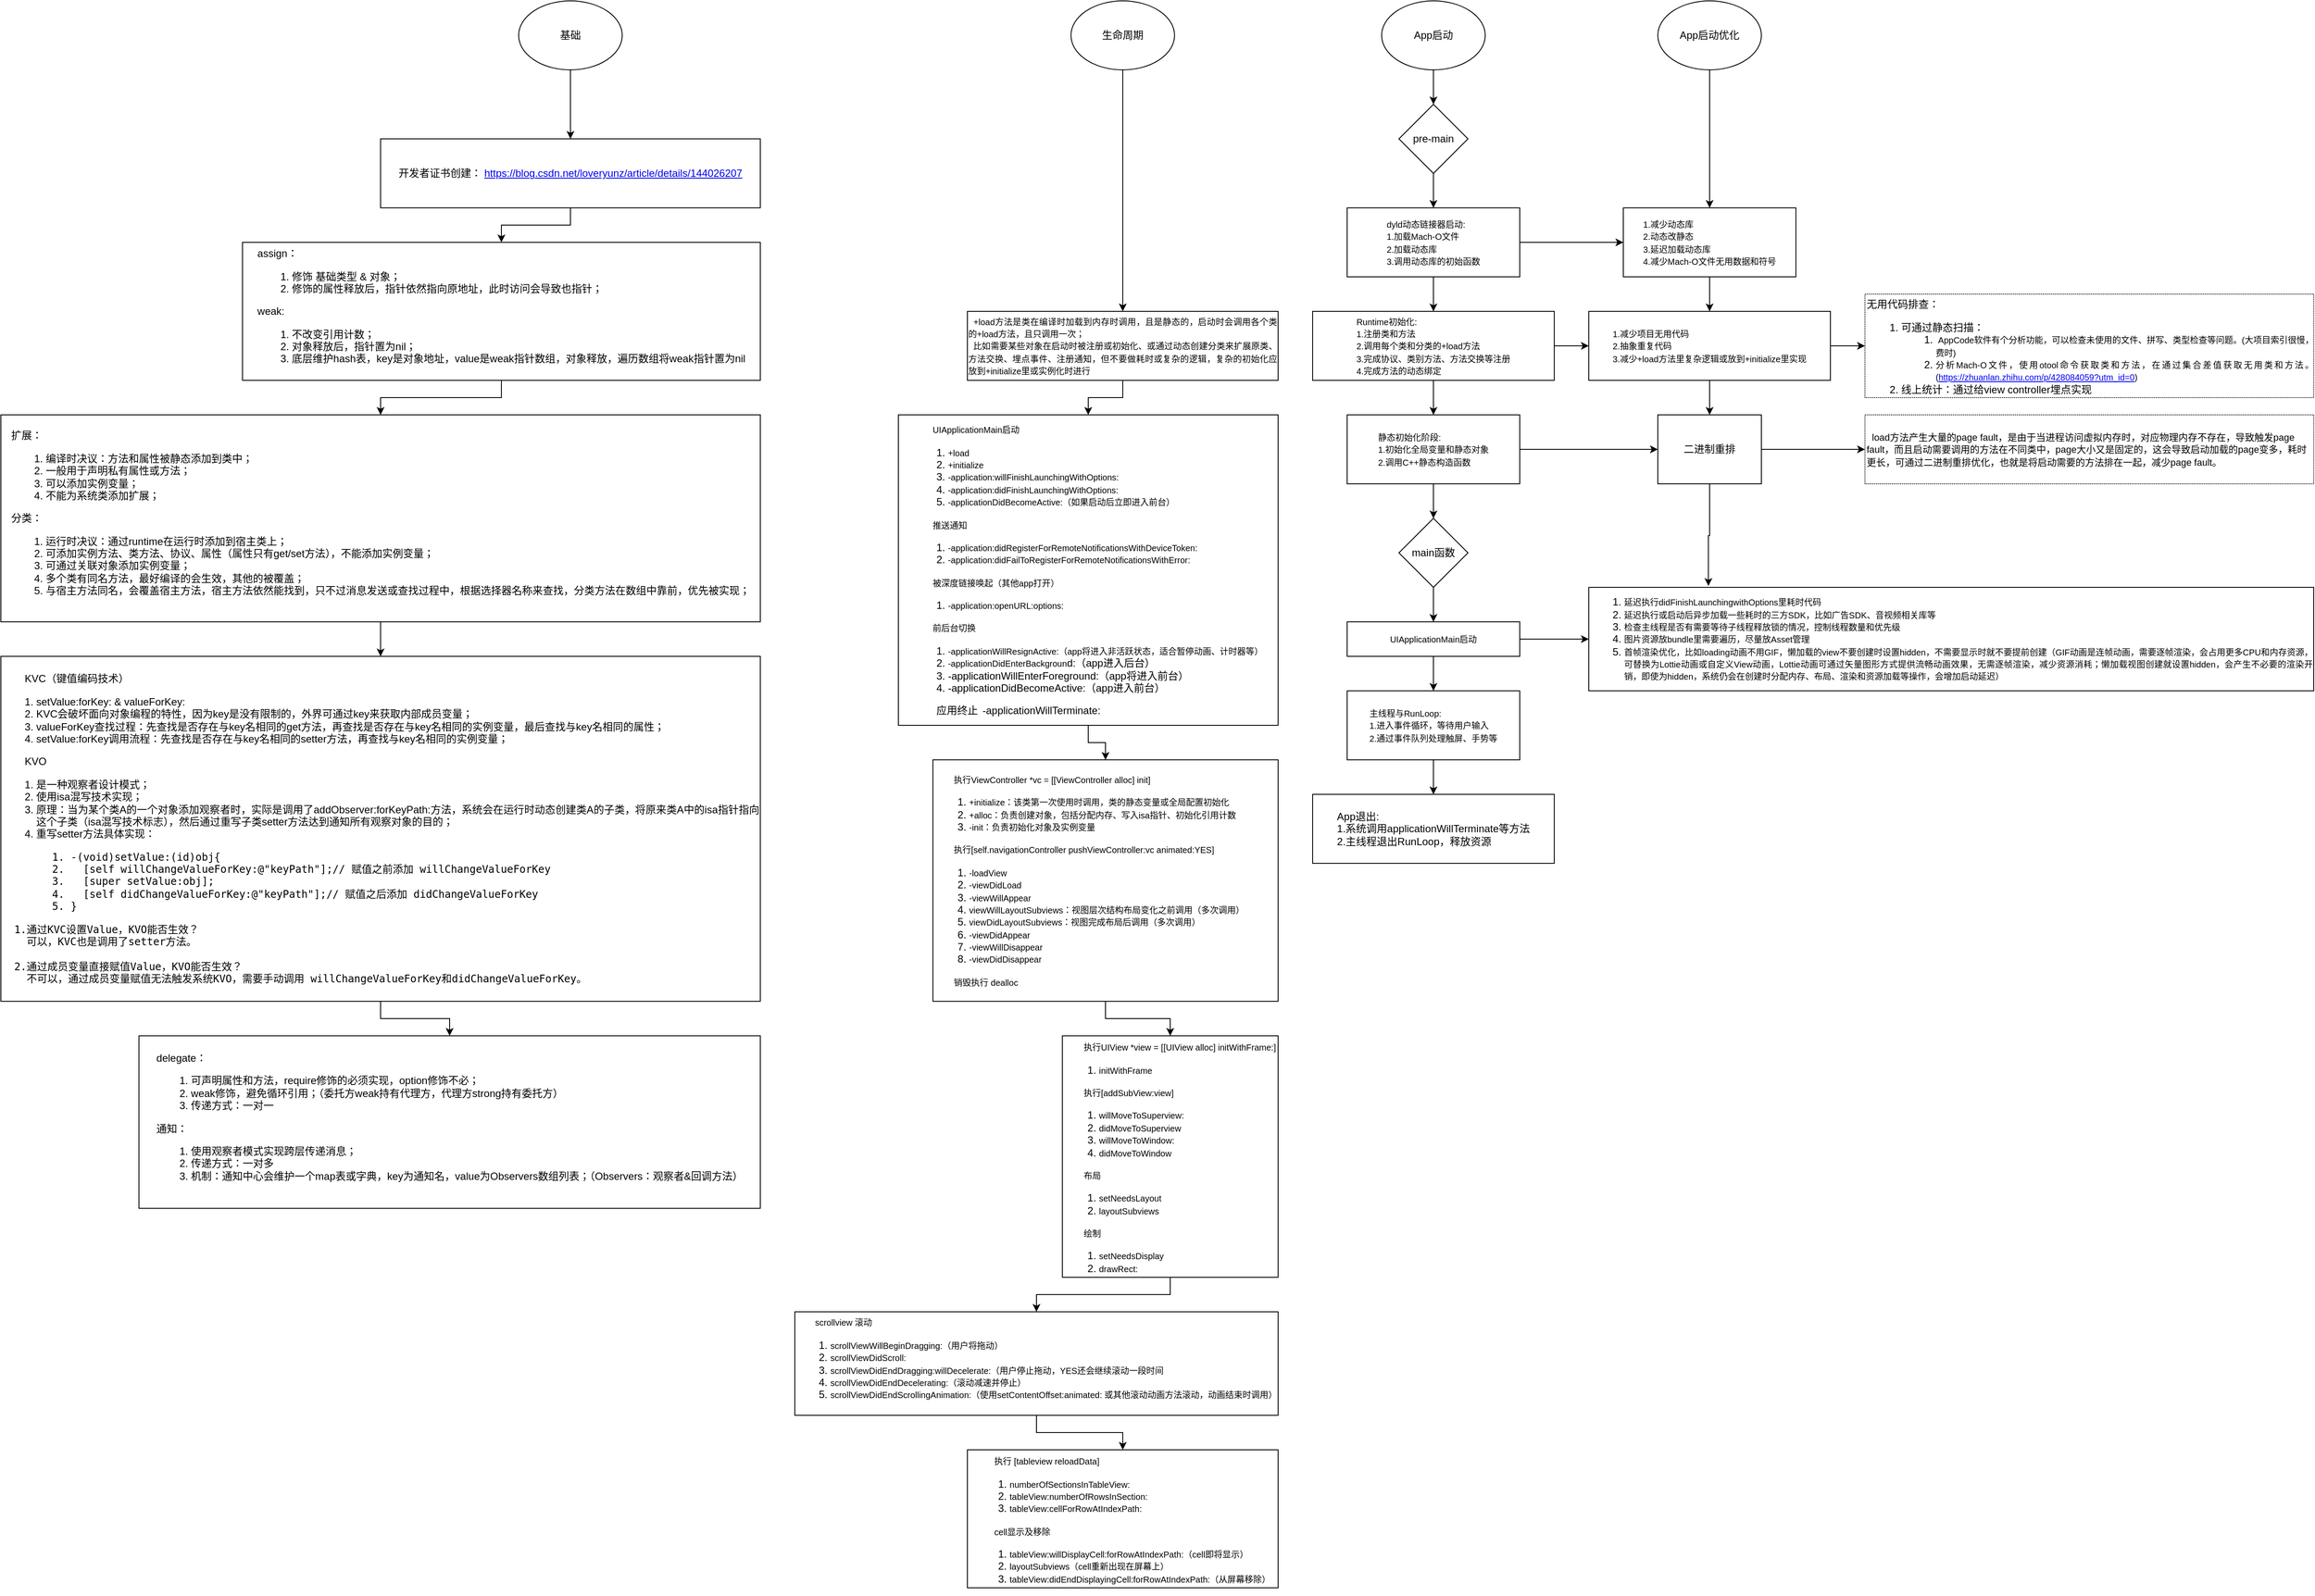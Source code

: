 <mxfile version="25.0.3">
  <diagram name="第 1 页" id="weAJyAuKUi2FDlKsi1JT">
    <mxGraphModel dx="2514" dy="585" grid="1" gridSize="10" guides="1" tooltips="1" connect="1" arrows="1" fold="1" page="1" pageScale="1" pageWidth="827" pageHeight="1169" math="0" shadow="0">
      <root>
        <mxCell id="0" />
        <mxCell id="1" parent="0" />
        <mxCell id="4DrlTJSZ5cez98okmt2o-3" value="" style="edgeStyle=orthogonalEdgeStyle;rounded=0;orthogonalLoop=1;jettySize=auto;html=1;" parent="1" source="4DrlTJSZ5cez98okmt2o-1" target="4DrlTJSZ5cez98okmt2o-2" edge="1">
          <mxGeometry relative="1" as="geometry" />
        </mxCell>
        <mxCell id="4DrlTJSZ5cez98okmt2o-1" value="App启动" style="ellipse;whiteSpace=wrap;html=1;" parent="1" vertex="1">
          <mxGeometry x="240" y="40" width="120" height="80" as="geometry" />
        </mxCell>
        <mxCell id="4DrlTJSZ5cez98okmt2o-5" value="" style="edgeStyle=orthogonalEdgeStyle;rounded=0;orthogonalLoop=1;jettySize=auto;html=1;" parent="1" source="4DrlTJSZ5cez98okmt2o-2" target="4DrlTJSZ5cez98okmt2o-4" edge="1">
          <mxGeometry relative="1" as="geometry" />
        </mxCell>
        <mxCell id="4DrlTJSZ5cez98okmt2o-2" value="pre-main" style="rhombus;whiteSpace=wrap;html=1;" parent="1" vertex="1">
          <mxGeometry x="260" y="160" width="80" height="80" as="geometry" />
        </mxCell>
        <mxCell id="4DrlTJSZ5cez98okmt2o-7" value="" style="edgeStyle=orthogonalEdgeStyle;rounded=0;orthogonalLoop=1;jettySize=auto;html=1;" parent="1" source="4DrlTJSZ5cez98okmt2o-4" target="4DrlTJSZ5cez98okmt2o-6" edge="1">
          <mxGeometry relative="1" as="geometry" />
        </mxCell>
        <mxCell id="4DrlTJSZ5cez98okmt2o-34" value="" style="edgeStyle=orthogonalEdgeStyle;rounded=0;orthogonalLoop=1;jettySize=auto;html=1;" parent="1" source="4DrlTJSZ5cez98okmt2o-4" target="4DrlTJSZ5cez98okmt2o-32" edge="1">
          <mxGeometry relative="1" as="geometry" />
        </mxCell>
        <mxCell id="4DrlTJSZ5cez98okmt2o-4" value="&lt;div style=&quot;text-align: justify;&quot;&gt;&lt;span style=&quot;background-color: initial; font-size: 10px;&quot;&gt;dyld动态链接器启动:&lt;/span&gt;&lt;/div&gt;&lt;div style=&quot;text-align: justify;&quot;&gt;&lt;span style=&quot;background-color: initial; font-size: 10px;&quot;&gt;1.加载Mach-O文件&lt;/span&gt;&lt;/div&gt;&lt;div&gt;&lt;div style=&quot;text-align: justify;&quot;&gt;&lt;span style=&quot;background-color: initial; font-size: 10px;&quot;&gt;2.加载动态库&lt;/span&gt;&lt;/div&gt;&lt;span style=&quot;font-size: 10px; background-color: initial;&quot;&gt;3.调用动态库的初始函数&lt;/span&gt;&lt;/div&gt;" style="whiteSpace=wrap;html=1;align=center;" parent="1" vertex="1">
          <mxGeometry x="200" y="280" width="200" height="80" as="geometry" />
        </mxCell>
        <mxCell id="4DrlTJSZ5cez98okmt2o-9" value="" style="edgeStyle=orthogonalEdgeStyle;rounded=0;orthogonalLoop=1;jettySize=auto;html=1;" parent="1" source="4DrlTJSZ5cez98okmt2o-6" target="4DrlTJSZ5cez98okmt2o-8" edge="1">
          <mxGeometry relative="1" as="geometry" />
        </mxCell>
        <mxCell id="4DrlTJSZ5cez98okmt2o-35" value="" style="edgeStyle=orthogonalEdgeStyle;rounded=0;orthogonalLoop=1;jettySize=auto;html=1;" parent="1" source="4DrlTJSZ5cez98okmt2o-6" target="4DrlTJSZ5cez98okmt2o-33" edge="1">
          <mxGeometry relative="1" as="geometry" />
        </mxCell>
        <mxCell id="4DrlTJSZ5cez98okmt2o-6" value="&lt;div style=&quot;text-align: justify;&quot;&gt;&lt;span style=&quot;font-size: 10px; background-color: initial;&quot;&gt;Runtime初始化:&lt;/span&gt;&lt;/div&gt;&lt;div style=&quot;text-align: justify;&quot;&gt;&lt;span style=&quot;font-size: 10px;&quot;&gt;1.注册类和方法&lt;/span&gt;&lt;/div&gt;&lt;div style=&quot;text-align: justify;&quot;&gt;&lt;span style=&quot;font-size: 10px;&quot;&gt;2.调用每个类和分类的+load方法&lt;/span&gt;&lt;/div&gt;&lt;div style=&quot;text-align: justify;&quot;&gt;&lt;span style=&quot;font-size: 10px;&quot;&gt;3.完成协议、类别方法、方法交换等注册&lt;/span&gt;&lt;/div&gt;&lt;div style=&quot;text-align: justify;&quot;&gt;&lt;span style=&quot;font-size: 10px;&quot;&gt;4.完成方法的动态绑定&lt;/span&gt;&lt;/div&gt;" style="whiteSpace=wrap;html=1;" parent="1" vertex="1">
          <mxGeometry x="160" y="400" width="280" height="80" as="geometry" />
        </mxCell>
        <mxCell id="4DrlTJSZ5cez98okmt2o-43" value="" style="edgeStyle=orthogonalEdgeStyle;rounded=0;orthogonalLoop=1;jettySize=auto;html=1;" parent="1" source="4DrlTJSZ5cez98okmt2o-8" target="4DrlTJSZ5cez98okmt2o-40" edge="1">
          <mxGeometry relative="1" as="geometry" />
        </mxCell>
        <mxCell id="4DrlTJSZ5cez98okmt2o-8" value="&lt;div style=&quot;text-align: justify;&quot;&gt;&lt;span style=&quot;font-size: 10px; background-color: initial;&quot;&gt;静态初始化阶段:&lt;/span&gt;&lt;/div&gt;&lt;div style=&quot;text-align: justify;&quot;&gt;&lt;font style=&quot;font-size: 10px;&quot;&gt;1.初始化全局变量和静态对象&lt;/font&gt;&lt;/div&gt;&lt;div style=&quot;text-align: justify;&quot;&gt;&lt;font style=&quot;font-size: 10px;&quot;&gt;2.调用C++静态构造函数&lt;/font&gt;&lt;/div&gt;" style="whiteSpace=wrap;html=1;" parent="1" vertex="1">
          <mxGeometry x="200" y="520" width="200" height="80" as="geometry" />
        </mxCell>
        <mxCell id="4DrlTJSZ5cez98okmt2o-13" value="" style="edgeStyle=orthogonalEdgeStyle;rounded=0;orthogonalLoop=1;jettySize=auto;html=1;exitX=0.5;exitY=1;exitDx=0;exitDy=0;" parent="1" source="4DrlTJSZ5cez98okmt2o-8" target="4DrlTJSZ5cez98okmt2o-12" edge="1">
          <mxGeometry relative="1" as="geometry">
            <mxPoint x="160" y="670" as="sourcePoint" />
          </mxGeometry>
        </mxCell>
        <mxCell id="4DrlTJSZ5cez98okmt2o-15" value="" style="edgeStyle=orthogonalEdgeStyle;rounded=0;orthogonalLoop=1;jettySize=auto;html=1;" parent="1" source="4DrlTJSZ5cez98okmt2o-12" target="4DrlTJSZ5cez98okmt2o-14" edge="1">
          <mxGeometry relative="1" as="geometry" />
        </mxCell>
        <mxCell id="4DrlTJSZ5cez98okmt2o-12" value="main函数" style="rhombus;whiteSpace=wrap;html=1;" parent="1" vertex="1">
          <mxGeometry x="260" y="640" width="80" height="80" as="geometry" />
        </mxCell>
        <mxCell id="4DrlTJSZ5cez98okmt2o-17" value="" style="edgeStyle=orthogonalEdgeStyle;rounded=0;orthogonalLoop=1;jettySize=auto;html=1;" parent="1" source="4DrlTJSZ5cez98okmt2o-14" target="4DrlTJSZ5cez98okmt2o-16" edge="1">
          <mxGeometry relative="1" as="geometry" />
        </mxCell>
        <mxCell id="4DrlTJSZ5cez98okmt2o-50" value="" style="edgeStyle=orthogonalEdgeStyle;rounded=0;orthogonalLoop=1;jettySize=auto;html=1;" parent="1" source="4DrlTJSZ5cez98okmt2o-14" target="4DrlTJSZ5cez98okmt2o-49" edge="1">
          <mxGeometry relative="1" as="geometry" />
        </mxCell>
        <mxCell id="4DrlTJSZ5cez98okmt2o-14" value="&lt;font style=&quot;font-size: 10px;&quot;&gt;UIApplicationMain启动&lt;/font&gt;" style="whiteSpace=wrap;html=1;" parent="1" vertex="1">
          <mxGeometry x="200" y="760" width="200" height="40" as="geometry" />
        </mxCell>
        <mxCell id="4DrlTJSZ5cez98okmt2o-30" value="" style="edgeStyle=orthogonalEdgeStyle;rounded=0;orthogonalLoop=1;jettySize=auto;html=1;" parent="1" source="4DrlTJSZ5cez98okmt2o-16" target="4DrlTJSZ5cez98okmt2o-29" edge="1">
          <mxGeometry relative="1" as="geometry" />
        </mxCell>
        <mxCell id="4DrlTJSZ5cez98okmt2o-16" value="&lt;div style=&quot;text-align: justify;&quot;&gt;&lt;span style=&quot;font-size: 10px; background-color: initial;&quot;&gt;主线程与RunLoop:&lt;/span&gt;&lt;/div&gt;&lt;div style=&quot;text-align: justify;&quot;&gt;&lt;font style=&quot;font-size: 10px;&quot;&gt;1.进入事件循环，等待用户输入&lt;/font&gt;&lt;/div&gt;&lt;div style=&quot;text-align: justify;&quot;&gt;&lt;font style=&quot;font-size: 10px;&quot;&gt;2.通过事件队列处理触屏、手势等&lt;/font&gt;&lt;/div&gt;" style="whiteSpace=wrap;html=1;" parent="1" vertex="1">
          <mxGeometry x="200" y="840" width="200" height="80" as="geometry" />
        </mxCell>
        <mxCell id="4DrlTJSZ5cez98okmt2o-37" style="edgeStyle=orthogonalEdgeStyle;rounded=0;orthogonalLoop=1;jettySize=auto;html=1;exitX=0.5;exitY=1;exitDx=0;exitDy=0;entryX=0.5;entryY=0;entryDx=0;entryDy=0;" parent="1" source="4DrlTJSZ5cez98okmt2o-26" target="4DrlTJSZ5cez98okmt2o-32" edge="1">
          <mxGeometry relative="1" as="geometry" />
        </mxCell>
        <mxCell id="4DrlTJSZ5cez98okmt2o-26" value="App启动优化" style="ellipse;whiteSpace=wrap;html=1;" parent="1" vertex="1">
          <mxGeometry x="560" y="40" width="120" height="80" as="geometry" />
        </mxCell>
        <mxCell id="4DrlTJSZ5cez98okmt2o-29" value="&lt;div style=&quot;text-align: justify;&quot;&gt;&lt;span style=&quot;background-color: initial;&quot;&gt;App退出:&lt;/span&gt;&lt;/div&gt;&lt;div style=&quot;text-align: justify;&quot;&gt;1.系统调用applicationWillTerminate等方法&lt;/div&gt;&lt;div style=&quot;text-align: justify;&quot;&gt;2.主线程退出RunLoop，释放资源&lt;/div&gt;" style="whiteSpace=wrap;html=1;" parent="1" vertex="1">
          <mxGeometry x="160" y="960" width="280" height="80" as="geometry" />
        </mxCell>
        <mxCell id="4DrlTJSZ5cez98okmt2o-38" value="" style="edgeStyle=orthogonalEdgeStyle;rounded=0;orthogonalLoop=1;jettySize=auto;html=1;" parent="1" source="4DrlTJSZ5cez98okmt2o-32" target="4DrlTJSZ5cez98okmt2o-33" edge="1">
          <mxGeometry relative="1" as="geometry" />
        </mxCell>
        <mxCell id="4DrlTJSZ5cez98okmt2o-32" value="&lt;div style=&quot;text-align: justify;&quot;&gt;&lt;span style=&quot;background-color: initial;&quot;&gt;&lt;font style=&quot;font-size: 10px;&quot;&gt;1.减少动态库&lt;/font&gt;&lt;/span&gt;&lt;/div&gt;&lt;div style=&quot;text-align: justify;&quot;&gt;&lt;font style=&quot;font-size: 10px;&quot;&gt;2.动态改静态&lt;/font&gt;&lt;/div&gt;&lt;div style=&quot;text-align: justify;&quot;&gt;&lt;font style=&quot;font-size: 10px;&quot;&gt;3.延迟加载动态库&lt;/font&gt;&lt;/div&gt;&lt;div style=&quot;text-align: justify;&quot;&gt;&lt;font style=&quot;font-size: 10px;&quot;&gt;4.减少Mach-O文件无用数据和符号&lt;/font&gt;&lt;/div&gt;" style="rounded=0;whiteSpace=wrap;html=1;" parent="1" vertex="1">
          <mxGeometry x="520" y="280" width="200" height="80" as="geometry" />
        </mxCell>
        <mxCell id="4DrlTJSZ5cez98okmt2o-42" value="" style="edgeStyle=orthogonalEdgeStyle;rounded=0;orthogonalLoop=1;jettySize=auto;html=1;" parent="1" source="4DrlTJSZ5cez98okmt2o-33" target="4DrlTJSZ5cez98okmt2o-40" edge="1">
          <mxGeometry relative="1" as="geometry" />
        </mxCell>
        <mxCell id="4DrlTJSZ5cez98okmt2o-45" value="" style="edgeStyle=orthogonalEdgeStyle;rounded=0;orthogonalLoop=1;jettySize=auto;html=1;" parent="1" source="4DrlTJSZ5cez98okmt2o-33" target="4DrlTJSZ5cez98okmt2o-44" edge="1">
          <mxGeometry relative="1" as="geometry" />
        </mxCell>
        <mxCell id="4DrlTJSZ5cez98okmt2o-33" value="&lt;div style=&quot;text-align: justify;&quot;&gt;&lt;span style=&quot;background-color: initial;&quot;&gt;&lt;font style=&quot;font-size: 10px;&quot;&gt;1.减少项目无用代码&lt;/font&gt;&lt;/span&gt;&lt;/div&gt;&lt;div style=&quot;text-align: justify;&quot;&gt;&lt;font style=&quot;font-size: 10px;&quot;&gt;2.抽象重复代码&lt;/font&gt;&lt;/div&gt;&lt;div style=&quot;text-align: justify;&quot;&gt;&lt;font style=&quot;font-size: 10px;&quot;&gt;3.减少+load方法里复杂逻辑或放到+initialize里实现&lt;/font&gt;&lt;/div&gt;" style="rounded=0;whiteSpace=wrap;html=1;" parent="1" vertex="1">
          <mxGeometry x="480" y="400" width="280" height="80" as="geometry" />
        </mxCell>
        <mxCell id="4DrlTJSZ5cez98okmt2o-48" style="edgeStyle=orthogonalEdgeStyle;rounded=0;orthogonalLoop=1;jettySize=auto;html=1;exitX=1;exitY=0.5;exitDx=0;exitDy=0;entryX=0;entryY=0.5;entryDx=0;entryDy=0;" parent="1" source="4DrlTJSZ5cez98okmt2o-40" target="4DrlTJSZ5cez98okmt2o-46" edge="1">
          <mxGeometry relative="1" as="geometry" />
        </mxCell>
        <mxCell id="4DrlTJSZ5cez98okmt2o-40" value="二进制重排" style="rounded=0;whiteSpace=wrap;html=1;" parent="1" vertex="1">
          <mxGeometry x="560" y="520" width="120" height="80" as="geometry" />
        </mxCell>
        <mxCell id="4DrlTJSZ5cez98okmt2o-44" value="&lt;div style=&quot;text-align: justify;&quot;&gt;&lt;span style=&quot;background-color: initial;&quot;&gt;&lt;br&gt;&lt;/span&gt;&lt;/div&gt;&lt;div style=&quot;text-align: justify;&quot;&gt;&lt;span style=&quot;background-color: initial;&quot;&gt;无用代码排查：&lt;/span&gt;&lt;/div&gt;&lt;div style=&quot;text-align: justify;&quot;&gt;&lt;div style=&quot;white-space-collapse: preserve;&quot; data-line=&quot;true&quot; data-line-index=&quot;0&quot; data-zone-id=&quot;0&quot;&gt;&lt;ol&gt;&lt;li&gt;可通过静态扫描：&lt;/li&gt;&lt;ol&gt;&lt;li&gt;&lt;font style=&quot;font-size: 10px;&quot;&gt; AppCode软件有个分析功能，可以检查未使用的文件、拼写、类型检查等问题。(大项目索引很慢，费时)&lt;span style=&quot;background-color: initial;&quot;&gt;                         &lt;/span&gt;&lt;/font&gt;&lt;/li&gt;&lt;li&gt;&lt;font style=&quot;font-size: 10px;&quot;&gt;&lt;span style=&quot;background-color: initial;&quot;&gt;分析Mach-O文件，使用otool命令获取类和方法，在通过集合差值获取无用类和方法。(&lt;/span&gt;&lt;a style=&quot;background-color: initial;&quot; data-lark-is-custom=&quot;false&quot; rel=&quot;noopener noreferrer&quot; target=&quot;_blank&quot; href=&quot;https://zhuanlan.zhihu.com/p/428084059?utm_id=0&quot;&gt;https://zhuanlan.zhihu.com/p/428084059?utm_id=0&lt;/a&gt;&lt;span style=&quot;background-color: initial;&quot;&gt;)&lt;/span&gt;&lt;/font&gt;&#x9;&lt;span style=&quot;text-wrap-mode: nowrap; background-color: initial; font-family: &amp;quot;Songti SC&amp;quot;; text-align: start;&quot; class=&quot;Apple-tab-span&quot;&gt;&#x9;&lt;/span&gt;&lt;span style=&quot;background-color: initial;&quot;&gt;&#x9;&lt;/span&gt;&lt;span style=&quot;text-wrap-mode: nowrap; background-color: initial; font-family: &amp;quot;Songti SC&amp;quot;; text-align: start;&quot; class=&quot;Apple-tab-span&quot;&gt;&#x9;&lt;/span&gt;&lt;/li&gt;&lt;/ol&gt;&lt;li&gt;&lt;div data-line=&quot;true&quot; data-line-index=&quot;0&quot; data-zone-id=&quot;0&quot;&gt;线上统计：通过给view controller埋点实现&lt;/div&gt;&lt;/li&gt;&lt;/ol&gt;&lt;/div&gt;&lt;/div&gt;" style="text;html=1;align=left;verticalAlign=middle;whiteSpace=wrap;rounded=0;dashed=1;dashPattern=1 1;strokeColor=default;" parent="1" vertex="1">
          <mxGeometry x="800" y="380" width="520" height="120" as="geometry" />
        </mxCell>
        <mxCell id="4DrlTJSZ5cez98okmt2o-46" value="&lt;div style=&quot;white-space-collapse: preserve;&quot; data-line=&quot;true&quot; data-line-index=&quot;0&quot; data-zone-id=&quot;0&quot;&gt;&lt;font style=&quot;font-size: 11px;&quot;&gt;  load方法产生大量的page fault，是由于当进程访问虚拟内存时，对应物理内存不存在，导致触发page fault，而且启动需要调用的方法在不同类中，page大小又是固定的，这会导致启动加载的page变多，耗时更长，可通过二进制重排优化，也就是将启动需要的方法排在一起，减少page fault。&lt;/font&gt;&lt;/div&gt;" style="text;html=1;align=left;verticalAlign=middle;whiteSpace=wrap;rounded=0;strokeColor=default;dashed=1;dashPattern=1 1;" parent="1" vertex="1">
          <mxGeometry x="800" y="520" width="520" height="80" as="geometry" />
        </mxCell>
        <mxCell id="4DrlTJSZ5cez98okmt2o-49" value="&lt;ol&gt;&lt;li style=&quot;text-align: justify;&quot;&gt;&lt;font style=&quot;font-size: 10px;&quot;&gt;延迟执行didFinishLaunchingwithOptions里耗时代码&lt;/font&gt;&lt;/li&gt;&lt;li style=&quot;text-align: justify;&quot;&gt;&lt;font style=&quot;font-size: 10px;&quot;&gt;延迟执行或启动后异步加载一些耗时的三方SDK，比如广告SDK、音视频相关库等&lt;/font&gt;&lt;/li&gt;&lt;li style=&quot;text-align: justify;&quot;&gt;&lt;font style=&quot;font-size: 10px;&quot;&gt;检查主线程是否有需要等待子线程释放锁的情况，控制线程数量和优先级&lt;/font&gt;&lt;/li&gt;&lt;li style=&quot;text-align: justify;&quot;&gt;&lt;font style=&quot;font-size: 10px;&quot;&gt;图片资源放bundle里需要遍历，尽量放Asset管理&lt;/font&gt;&lt;/li&gt;&lt;li style=&quot;text-align: justify;&quot;&gt;&lt;font style=&quot;font-size: 10px;&quot;&gt;首帧渲染优化，比如loading动画不用GIF，懒加载的view不要创建时设置hidden，不需要显示时就不要提前创建（GIF动画是连帧动画，需要逐帧渲染，会占用更多CPU和内存资源，可替换为Lottie动画或自定义View动画，Lottie动画可通过矢量图形方式提供流畅动画效果，无需逐帧渲染，减少资源消耗；懒加载视图创建就设置hidden，会产生不必要的渲染开销，即使为hidden，系统仍会在创建时分配内存、布局、渲染和资源加载等操作，会增加启动延迟）&lt;/font&gt;&lt;/li&gt;&lt;/ol&gt;" style="whiteSpace=wrap;html=1;" parent="1" vertex="1">
          <mxGeometry x="480" y="720" width="840" height="120" as="geometry" />
        </mxCell>
        <mxCell id="4DrlTJSZ5cez98okmt2o-51" style="edgeStyle=orthogonalEdgeStyle;rounded=0;orthogonalLoop=1;jettySize=auto;html=1;exitX=0.5;exitY=1;exitDx=0;exitDy=0;entryX=0.165;entryY=-0.014;entryDx=0;entryDy=0;entryPerimeter=0;" parent="1" source="4DrlTJSZ5cez98okmt2o-40" target="4DrlTJSZ5cez98okmt2o-49" edge="1">
          <mxGeometry relative="1" as="geometry" />
        </mxCell>
        <mxCell id="U5VI65krC9bP60Sbsm1g-4" value="" style="edgeStyle=orthogonalEdgeStyle;rounded=0;orthogonalLoop=1;jettySize=auto;html=1;" edge="1" parent="1" source="4DrlTJSZ5cez98okmt2o-52" target="U5VI65krC9bP60Sbsm1g-1">
          <mxGeometry relative="1" as="geometry" />
        </mxCell>
        <mxCell id="4DrlTJSZ5cez98okmt2o-52" value="&lt;div style=&quot;text-align: justify;&quot;&gt;&lt;span style=&quot;font-size: 10px; background-color: initial;&quot;&gt;&amp;nbsp; +load方法是类在编译时加载到内存时调用，且是静态的，启动时会调用各个类的+load方法，且只调用一次；&lt;/span&gt;&lt;/div&gt;&lt;div style=&quot;text-align: justify;&quot;&gt;&lt;span style=&quot;font-size: 10px; background-color: initial;&quot;&gt;&amp;nbsp; 比如需要某些对象在启动时被注册或初始化、或通过动态创建分类来扩展原类、方法交换、埋点事件、注册通知，但不要做耗时或复杂的逻辑，复杂的初始化应放到&lt;/span&gt;&lt;span style=&quot;font-size: 10px; background-color: initial; text-align: justify;&quot;&gt;+initialize里或实例化时进行&lt;/span&gt;&lt;/div&gt;" style="whiteSpace=wrap;html=1;" parent="1" vertex="1">
          <mxGeometry x="-240" y="400" width="360" height="80" as="geometry" />
        </mxCell>
        <mxCell id="U5VI65krC9bP60Sbsm1g-6" value="" style="edgeStyle=orthogonalEdgeStyle;rounded=0;orthogonalLoop=1;jettySize=auto;html=1;" edge="1" parent="1" source="4DrlTJSZ5cez98okmt2o-53" target="4DrlTJSZ5cez98okmt2o-54">
          <mxGeometry relative="1" as="geometry" />
        </mxCell>
        <mxCell id="4DrlTJSZ5cez98okmt2o-53" value="&lt;div style=&quot;&quot;&gt;&lt;font style=&quot;font-size: 10px;&quot;&gt;&lt;span style=&quot;white-space: pre;&quot;&gt;&#x9;&lt;/span&gt;执行ViewController *vc = [[&lt;span style=&quot;background-color: initial;&quot;&gt;ViewController alloc] init]&lt;/span&gt;&lt;/font&gt;&lt;/div&gt;&lt;div style=&quot;&quot;&gt;&lt;ol&gt;&lt;li style=&quot;&quot;&gt;&lt;font style=&quot;font-size: 10px;&quot;&gt;+initialize：该类第一次使用时调用，类的静态变量或全局配置初始化&lt;/font&gt;&lt;/li&gt;&lt;li style=&quot;&quot;&gt;&lt;span style=&quot;font-size: 10px;&quot;&gt;+alloc：负责创建对象，包括分配内存、写入isa指针、初始化引用计数&lt;/span&gt;&lt;/li&gt;&lt;li style=&quot;&quot;&gt;&lt;span style=&quot;font-size: 10px;&quot;&gt;-init：负责初始化对象及实例变量&lt;/span&gt;&lt;/li&gt;&lt;/ol&gt;&lt;div style=&quot;&quot;&gt;&lt;span style=&quot;font-size: 10px;&quot;&gt;&lt;span style=&quot;white-space: pre;&quot;&gt;&#x9;&lt;/span&gt;执行[self.navigationController pushViewController:vc animated:YES]&lt;/span&gt;&lt;/div&gt;&lt;div style=&quot;&quot;&gt;&lt;ol&gt;&lt;li style=&quot;&quot;&gt;&lt;span style=&quot;font-size: 10px;&quot;&gt;-loadView&lt;/span&gt;&lt;/li&gt;&lt;li style=&quot;&quot;&gt;&lt;span style=&quot;font-size: 10px;&quot;&gt;-viewDidLoad&lt;/span&gt;&lt;/li&gt;&lt;li style=&quot;&quot;&gt;&lt;span style=&quot;font-size: 10px;&quot;&gt;-viewWillAppear&lt;/span&gt;&lt;/li&gt;&lt;li style=&quot;&quot;&gt;&lt;span style=&quot;font-size: 10px;&quot;&gt;viewWillLayoutSubviews：视图层次结构布局变化之前调用（多次调用）&lt;/span&gt;&lt;/li&gt;&lt;li style=&quot;&quot;&gt;&lt;span style=&quot;font-size: 10px;&quot;&gt;viewDidLayoutSubviews：视图完成布局后调用&lt;/span&gt;&lt;span style=&quot;font-size: 10px;&quot;&gt;（多次调用）&lt;/span&gt;&lt;/li&gt;&lt;li style=&quot;&quot;&gt;&lt;span style=&quot;font-size: 10px;&quot;&gt;-viewDidAppear&lt;/span&gt;&lt;/li&gt;&lt;li style=&quot;&quot;&gt;&lt;span style=&quot;font-size: 10px;&quot;&gt;-viewWillDisappear&lt;/span&gt;&lt;/li&gt;&lt;li style=&quot;&quot;&gt;&lt;span style=&quot;font-size: 10px;&quot;&gt;-viewDidDisappear&lt;/span&gt;&lt;/li&gt;&lt;/ol&gt;&lt;div style=&quot;&quot;&gt;&lt;span style=&quot;font-size: 10px;&quot;&gt;&lt;span style=&quot;white-space: pre;&quot;&gt;&#x9;&lt;/span&gt;销毁执行 dealloc&lt;/span&gt;&lt;/div&gt;&lt;/div&gt;&lt;/div&gt;" style="whiteSpace=wrap;html=1;align=left;" parent="1" vertex="1">
          <mxGeometry x="-280" y="920" width="400" height="280" as="geometry" />
        </mxCell>
        <mxCell id="U5VI65krC9bP60Sbsm1g-10" value="" style="edgeStyle=orthogonalEdgeStyle;rounded=0;orthogonalLoop=1;jettySize=auto;html=1;" edge="1" parent="1" source="4DrlTJSZ5cez98okmt2o-54" target="U5VI65krC9bP60Sbsm1g-9">
          <mxGeometry relative="1" as="geometry" />
        </mxCell>
        <mxCell id="4DrlTJSZ5cez98okmt2o-54" value="&lt;div style=&quot;text-align: justify;&quot;&gt;&lt;br&gt;&lt;/div&gt;&lt;div style=&quot;text-align: justify;&quot;&gt;&lt;span style=&quot;font-size: 10px; background-color: initial;&quot;&gt;&lt;span style=&quot;white-space: pre;&quot;&gt;&#x9;&lt;/span&gt;执行UIView *view = [[UIView alloc] initWithFrame:]&lt;/span&gt;&lt;/div&gt;&lt;div&gt;&lt;ol&gt;&lt;li style=&quot;text-align: justify;&quot;&gt;&lt;font style=&quot;font-size: 10px;&quot;&gt;initWithFrame&lt;/font&gt;&lt;/li&gt;&lt;/ol&gt;&lt;div style=&quot;text-align: justify;&quot;&gt;&lt;span style=&quot;font-size: 10px;&quot;&gt;&lt;span style=&quot;white-space: pre;&quot;&gt;&#x9;&lt;/span&gt;执行[addSubView:view]&lt;/span&gt;&lt;/div&gt;&lt;/div&gt;&lt;div style=&quot;text-align: justify;&quot;&gt;&lt;ol&gt;&lt;li&gt;&lt;span style=&quot;font-size: 10px;&quot;&gt;willMoveToSuperview:&lt;/span&gt;&lt;/li&gt;&lt;li&gt;&lt;span style=&quot;font-size: 10px;&quot;&gt;didMoveToSuperview&lt;/span&gt;&lt;/li&gt;&lt;li&gt;&lt;span style=&quot;font-size: 10px;&quot;&gt;willMoveToWindow:&lt;/span&gt;&lt;/li&gt;&lt;li&gt;&lt;span style=&quot;font-size: 10px;&quot;&gt;didMoveToWindow&lt;/span&gt;&lt;/li&gt;&lt;/ol&gt;&lt;div&gt;&lt;span style=&quot;font-size: 10px;&quot;&gt;&lt;span style=&quot;white-space: pre;&quot;&gt;&#x9;&lt;/span&gt;布局&lt;/span&gt;&lt;/div&gt;&lt;ol&gt;&lt;li&gt;&lt;span style=&quot;font-size: 10px;&quot;&gt;setNeedsLayout&lt;/span&gt;&lt;/li&gt;&lt;li&gt;&lt;span style=&quot;font-size: 10px;&quot;&gt;layoutSubviews&lt;/span&gt;&lt;/li&gt;&lt;/ol&gt;&lt;div&gt;&lt;span style=&quot;font-size: 10px;&quot;&gt;&lt;span style=&quot;white-space: pre;&quot;&gt;&#x9;&lt;/span&gt;绘制&lt;/span&gt;&lt;/div&gt;&lt;div&gt;&lt;ol&gt;&lt;li&gt;&lt;span style=&quot;font-size: 10px;&quot;&gt;setNeedsDisplay&lt;/span&gt;&lt;/li&gt;&lt;li&gt;&lt;span style=&quot;font-size: 10px;&quot;&gt;drawRect:&lt;/span&gt;&lt;/li&gt;&lt;/ol&gt;&lt;/div&gt;&lt;/div&gt;" style="rounded=0;whiteSpace=wrap;html=1;" parent="1" vertex="1">
          <mxGeometry x="-130" y="1240" width="250" height="280" as="geometry" />
        </mxCell>
        <mxCell id="4DrlTJSZ5cez98okmt2o-56" style="edgeStyle=orthogonalEdgeStyle;rounded=0;orthogonalLoop=1;jettySize=auto;html=1;exitX=0.5;exitY=1;exitDx=0;exitDy=0;entryX=0.5;entryY=0;entryDx=0;entryDy=0;" parent="1" source="4DrlTJSZ5cez98okmt2o-55" target="4DrlTJSZ5cez98okmt2o-52" edge="1">
          <mxGeometry relative="1" as="geometry" />
        </mxCell>
        <mxCell id="4DrlTJSZ5cez98okmt2o-55" value="生命周期" style="ellipse;whiteSpace=wrap;html=1;" parent="1" vertex="1">
          <mxGeometry x="-120" y="40" width="120" height="80" as="geometry" />
        </mxCell>
        <mxCell id="U5VI65krC9bP60Sbsm1g-5" value="" style="edgeStyle=orthogonalEdgeStyle;rounded=0;orthogonalLoop=1;jettySize=auto;html=1;" edge="1" parent="1" source="U5VI65krC9bP60Sbsm1g-1" target="4DrlTJSZ5cez98okmt2o-53">
          <mxGeometry relative="1" as="geometry" />
        </mxCell>
        <mxCell id="U5VI65krC9bP60Sbsm1g-1" value="&lt;div style=&quot;text-align: justify;&quot;&gt;&lt;span style=&quot;background-color: initial;&quot;&gt;&lt;span style=&quot;font-size: 10px; white-space: pre;&quot;&gt;&#x9;&lt;/span&gt;&lt;font style=&quot;font-size: 10px;&quot;&gt;UIApplicationMain启动&lt;/font&gt;&lt;/span&gt;&lt;/div&gt;&lt;div&gt;&lt;ol&gt;&lt;li style=&quot;text-align: justify;&quot;&gt;&lt;font style=&quot;font-size: 10px;&quot;&gt;+load&lt;/font&gt;&lt;/li&gt;&lt;li style=&quot;text-align: justify;&quot;&gt;&lt;font style=&quot;font-size: 10px;&quot;&gt;+initialize&lt;/font&gt;&lt;/li&gt;&lt;li style=&quot;text-align: justify;&quot;&gt;&lt;div style=&quot;white-space-collapse: preserve;&quot; data-line=&quot;true&quot; data-line-index=&quot;0&quot; data-zone-id=&quot;0&quot;&gt;&lt;font style=&quot;font-size: 10px;&quot;&gt;-application:willFinishLaunchingWithOptions:&lt;/font&gt;&lt;/div&gt;&lt;/li&gt;&lt;li style=&quot;text-align: justify;&quot;&gt;&lt;div style=&quot;white-space-collapse: preserve;&quot; data-line=&quot;true&quot; data-line-index=&quot;0&quot; data-zone-id=&quot;0&quot;&gt;&lt;div data-line=&quot;true&quot; data-line-index=&quot;0&quot; data-zone-id=&quot;0&quot;&gt;&lt;font style=&quot;font-size: 10px;&quot;&gt;-application:didFinishLaunchingWithOptions:&lt;/font&gt;&lt;/div&gt;&lt;/div&gt;&lt;/li&gt;&lt;li style=&quot;text-align: justify;&quot;&gt;&lt;div data-line=&quot;true&quot; data-line-index=&quot;0&quot; data-zone-id=&quot;0&quot;&gt;&lt;font style=&quot;font-size: 10px;&quot;&gt;-applicationDidBecomeActive:（如果启动后立即进入前台）&lt;/font&gt;&lt;/div&gt;&lt;/li&gt;&lt;/ol&gt;&lt;div style=&quot;text-align: justify;&quot;&gt;&lt;font style=&quot;font-size: 10px;&quot;&gt;&lt;span style=&quot;white-space: pre;&quot;&gt;&#x9;&lt;/span&gt;推送通知&lt;br&gt;&lt;/font&gt;&lt;/div&gt;&lt;/div&gt;&lt;div style=&quot;text-align: justify;&quot;&gt;&lt;ol&gt;&lt;li&gt;&lt;div style=&quot;white-space-collapse: preserve;&quot; data-line=&quot;true&quot; data-line-index=&quot;0&quot; data-zone-id=&quot;0&quot;&gt;&lt;font style=&quot;font-size: 10px;&quot;&gt;-application:didRegisterForRemoteNotificationsWithDeviceToken:&lt;/font&gt;&lt;/div&gt;&lt;/li&gt;&lt;li&gt;&lt;div style=&quot;white-space-collapse: preserve;&quot; data-line=&quot;true&quot; data-line-index=&quot;0&quot; data-zone-id=&quot;0&quot;&gt;&lt;div data-line=&quot;true&quot; data-line-index=&quot;0&quot; data-zone-id=&quot;0&quot;&gt;&lt;font style=&quot;font-size: 10px;&quot;&gt;-application:didFailToRegisterForRemoteNotificationsWithError:&lt;/font&gt;&lt;/div&gt;&lt;/div&gt;&lt;/li&gt;&lt;/ol&gt;&lt;div&gt;&lt;font style=&quot;font-size: 10px;&quot;&gt;&lt;span style=&quot;white-space: pre;&quot;&gt;&#x9;&lt;/span&gt;被深度链接唤起（其他app打开）&lt;br&gt;&lt;/font&gt;&lt;/div&gt;&lt;div&gt;&lt;ol&gt;&lt;li&gt;&lt;div style=&quot;white-space-collapse: preserve;&quot; data-line=&quot;true&quot; data-line-index=&quot;0&quot; data-zone-id=&quot;0&quot;&gt;&lt;font style=&quot;font-size: 10px;&quot;&gt;-application:openURL:options:&lt;/font&gt;&lt;/div&gt;&lt;/li&gt;&lt;/ol&gt;&lt;div&gt;&lt;span style=&quot;white-space-collapse: preserve;&quot;&gt;&lt;font style=&quot;font-size: 10px;&quot;&gt;&lt;span style=&quot;white-space: pre;&quot;&gt;&#x9;&lt;/span&gt;前后台切换&lt;br&gt;&lt;/font&gt;&lt;/span&gt;&lt;/div&gt;&lt;/div&gt;&lt;div&gt;&lt;ol&gt;&lt;li&gt;&lt;span style=&quot;white-space-collapse: preserve;&quot;&gt;&lt;div data-line=&quot;true&quot; data-line-index=&quot;0&quot; data-zone-id=&quot;0&quot;&gt;&lt;font style=&quot;font-size: 10px;&quot;&gt;-applicationWillResignActive:（app&lt;span style=&quot;background-color: initial;&quot;&gt;将进入非活跃状态，适合暂停动画、计时器等）&lt;/span&gt;&lt;/font&gt;&lt;/div&gt;&lt;/span&gt;&lt;/li&gt;&lt;li&gt;&lt;div data-line=&quot;true&quot; data-line-index=&quot;0&quot; data-zone-id=&quot;0&quot;&gt;&lt;div style=&quot;white-space-collapse: preserve;&quot; data-line=&quot;true&quot; data-line-index=&quot;0&quot; data-zone-id=&quot;0&quot;&gt;&lt;font style=&quot;font-size: 10px;&quot;&gt;-applicationDidEnterBackgroun&lt;/font&gt;d:（app进入后台）&lt;/div&gt;&lt;/div&gt;&lt;/li&gt;&lt;li&gt;&lt;div style=&quot;white-space-collapse: preserve;&quot; data-line=&quot;true&quot; data-line-index=&quot;0&quot; data-zone-id=&quot;0&quot;&gt;&lt;div data-line=&quot;true&quot; data-line-index=&quot;0&quot; data-zone-id=&quot;0&quot;&gt;-applicationWillEnterForeground:（app将进入前台）&lt;/div&gt;&lt;/div&gt;&lt;/li&gt;&lt;li&gt;&lt;div data-line=&quot;true&quot; data-line-index=&quot;0&quot; data-zone-id=&quot;0&quot;&gt;&lt;div style=&quot;white-space-collapse: preserve;&quot; data-line=&quot;true&quot; data-line-index=&quot;0&quot; data-zone-id=&quot;0&quot;&gt;-applicationDidBecomeActive:（app进入前台）&lt;/div&gt;&lt;/div&gt;&lt;/li&gt;&lt;/ol&gt;&lt;div&gt;&lt;span style=&quot;white-space-collapse: preserve;&quot;&gt;&lt;span style=&quot;white-space: pre;&quot;&gt;&#x9;&lt;/span&gt;应用终止&lt;span style=&quot;white-space: pre;&quot;&gt;&#x9;&lt;/span&gt;&lt;/span&gt;&lt;span style=&quot;white-space-collapse: preserve; background-color: initial;&quot;&gt;-applicationWillTerminate:&lt;/span&gt;&lt;/div&gt;&lt;/div&gt;&lt;/div&gt;" style="rounded=0;whiteSpace=wrap;html=1;" vertex="1" parent="1">
          <mxGeometry x="-320" y="520" width="440" height="360" as="geometry" />
        </mxCell>
        <mxCell id="U5VI65krC9bP60Sbsm1g-7" value="&lt;div style=&quot;text-align: justify;&quot;&gt;&lt;font style=&quot;font-size: 10px;&quot;&gt;&lt;br&gt;&lt;/font&gt;&lt;/div&gt;&lt;div style=&quot;text-align: justify;&quot;&gt;&lt;font style=&quot;font-size: 10px;&quot;&gt;&lt;span style=&quot;white-space: pre;&quot;&gt;&#x9;&lt;/span&gt;执行 [tableview reloadData]&lt;/font&gt;&lt;/div&gt;&lt;div style=&quot;text-align: justify;&quot;&gt;&lt;ol&gt;&lt;li&gt;&lt;font style=&quot;font-size: 10px;&quot;&gt;&lt;div style=&quot;white-space-collapse: preserve;&quot; data-line=&quot;true&quot; data-line-index=&quot;0&quot; data-zone-id=&quot;0&quot;&gt;numberOfSectionsInTableView:&lt;/div&gt;&lt;/font&gt;&lt;/li&gt;&lt;li&gt;&lt;div style=&quot;white-space-collapse: preserve;&quot; data-line=&quot;true&quot; data-line-index=&quot;0&quot; data-zone-id=&quot;0&quot;&gt;&lt;div data-line=&quot;true&quot; data-line-index=&quot;0&quot; data-zone-id=&quot;0&quot;&gt;&lt;font style=&quot;font-size: 10px;&quot;&gt;tableView:numberOfRowsInSection:&lt;/font&gt;&lt;/div&gt;&lt;/div&gt;&lt;/li&gt;&lt;li&gt;&lt;div data-line=&quot;true&quot; data-line-index=&quot;0&quot; data-zone-id=&quot;0&quot;&gt;&lt;font style=&quot;font-size: 10px;&quot;&gt;tableView:cellForRowAtIndexPath:&lt;/font&gt;&lt;/div&gt;&lt;/li&gt;&lt;/ol&gt;&lt;div&gt;&lt;font style=&quot;font-size: 10px;&quot;&gt;&lt;span style=&quot;white-space: pre;&quot;&gt;&#x9;&lt;/span&gt;cell显示及移除&lt;/font&gt;&lt;/div&gt;&lt;div&gt;&lt;ol&gt;&lt;li&gt;&lt;div style=&quot;white-space-collapse: preserve;&quot; data-line=&quot;true&quot; data-line-index=&quot;0&quot; data-zone-id=&quot;0&quot;&gt;&lt;div data-line=&quot;true&quot; data-line-index=&quot;0&quot; data-zone-id=&quot;0&quot;&gt;&lt;font style=&quot;font-size: 10px;&quot;&gt;tableView:willDisplayCell:forRowAtIndexPath:（cell即将显示）&lt;/font&gt;&lt;/div&gt;&lt;/div&gt;&lt;/li&gt;&lt;li&gt;&lt;div style=&quot;white-space-collapse: preserve;&quot; data-line=&quot;true&quot; data-line-index=&quot;0&quot; data-zone-id=&quot;0&quot;&gt;&lt;font style=&quot;font-size: 10px;&quot;&gt;layoutSubviews（cell重新出现在屏幕上）&lt;/font&gt;&lt;/div&gt;&lt;/li&gt;&lt;li&gt;&lt;div style=&quot;white-space-collapse: preserve;&quot; data-line=&quot;true&quot; data-line-index=&quot;0&quot; data-zone-id=&quot;0&quot;&gt;&lt;div data-line=&quot;true&quot; data-line-index=&quot;0&quot; data-zone-id=&quot;0&quot;&gt;&lt;font style=&quot;font-size: 10px;&quot;&gt;tableView:didEndDisplayingCell:forRowAtIndexPath:（从屏幕移除）&lt;/font&gt;&lt;/div&gt;&lt;/div&gt;&lt;/li&gt;&lt;/ol&gt;&lt;/div&gt;&lt;/div&gt;" style="whiteSpace=wrap;html=1;rounded=0;" vertex="1" parent="1">
          <mxGeometry x="-240" y="1720" width="360" height="160" as="geometry" />
        </mxCell>
        <mxCell id="U5VI65krC9bP60Sbsm1g-11" style="edgeStyle=orthogonalEdgeStyle;rounded=0;orthogonalLoop=1;jettySize=auto;html=1;exitX=0.5;exitY=1;exitDx=0;exitDy=0;entryX=0.5;entryY=0;entryDx=0;entryDy=0;" edge="1" parent="1" source="U5VI65krC9bP60Sbsm1g-9" target="U5VI65krC9bP60Sbsm1g-7">
          <mxGeometry relative="1" as="geometry" />
        </mxCell>
        <mxCell id="U5VI65krC9bP60Sbsm1g-9" value="&lt;div style=&quot;text-align: justify;&quot;&gt;&lt;span style=&quot;background-color: initial;&quot;&gt;&lt;font style=&quot;font-size: 10px;&quot;&gt;&lt;span style=&quot;white-space: pre;&quot;&gt;&#x9;&lt;/span&gt;scrollview 滚动&lt;/font&gt;&lt;/span&gt;&lt;/div&gt;&lt;div style=&quot;text-align: justify;&quot;&gt;&lt;ol&gt;&lt;li&gt;&lt;span style=&quot;background-color: initial;&quot;&gt;&lt;div style=&quot;white-space-collapse: preserve;&quot; data-line=&quot;true&quot; data-line-index=&quot;0&quot; data-zone-id=&quot;0&quot;&gt;&lt;font style=&quot;font-size: 10px;&quot;&gt;scrollViewWillBeginDragging:（用户将拖动）&lt;/font&gt;&lt;/div&gt;&lt;/span&gt;&lt;/li&gt;&lt;li&gt;&lt;div style=&quot;white-space-collapse: preserve;&quot; data-line=&quot;true&quot; data-line-index=&quot;0&quot; data-zone-id=&quot;0&quot;&gt;&lt;div data-line=&quot;true&quot; data-line-index=&quot;0&quot; data-zone-id=&quot;0&quot;&gt;&lt;font style=&quot;font-size: 10px;&quot;&gt;scrollViewDidScroll:&lt;/font&gt;&lt;/div&gt;&lt;/div&gt;&lt;/li&gt;&lt;li&gt;&lt;div data-line=&quot;true&quot; data-line-index=&quot;0&quot; data-zone-id=&quot;0&quot;&gt;&lt;div style=&quot;white-space-collapse: preserve;&quot; data-line=&quot;true&quot; data-line-index=&quot;0&quot; data-zone-id=&quot;0&quot;&gt;&lt;font style=&quot;font-size: 10px;&quot;&gt;scrollViewDidEndDragging:willDecelerate:（用户停止拖动，YES还会继续滚动一段时间&lt;/font&gt;&lt;/div&gt;&lt;/div&gt;&lt;/li&gt;&lt;li&gt;&lt;div style=&quot;white-space-collapse: preserve;&quot; data-line=&quot;true&quot; data-line-index=&quot;0&quot; data-zone-id=&quot;0&quot;&gt;&lt;div data-line=&quot;true&quot; data-line-index=&quot;0&quot; data-zone-id=&quot;0&quot;&gt;&lt;font style=&quot;font-size: 10px;&quot;&gt;scrollViewDidEndDecelerating:（滚动减速并停止）&lt;/font&gt;&lt;/div&gt;&lt;/div&gt;&lt;/li&gt;&lt;li&gt;&lt;div data-line=&quot;true&quot; data-line-index=&quot;0&quot; data-zone-id=&quot;0&quot;&gt;&lt;div style=&quot;white-space-collapse: preserve;&quot; data-line=&quot;true&quot; data-line-index=&quot;0&quot; data-zone-id=&quot;0&quot;&gt;&lt;font style=&quot;font-size: 10px;&quot;&gt;&lt;font style=&quot;&quot;&gt;scrollViewDidEndScrollingAnimation:（使用&lt;/font&gt;&lt;span style=&quot;background-color: initial;&quot;&gt;setContentOffset:animated: 或其他滚动动画方法滚动，动画结束时调用）&lt;/span&gt;&lt;/font&gt;&lt;/div&gt;&lt;/div&gt;&lt;/li&gt;&lt;/ol&gt;&lt;/div&gt;" style="whiteSpace=wrap;html=1;rounded=0;" vertex="1" parent="1">
          <mxGeometry x="-440" y="1560" width="560" height="120" as="geometry" />
        </mxCell>
        <mxCell id="U5VI65krC9bP60Sbsm1g-18" style="edgeStyle=orthogonalEdgeStyle;rounded=0;orthogonalLoop=1;jettySize=auto;html=1;exitX=0.5;exitY=1;exitDx=0;exitDy=0;" edge="1" parent="1" source="U5VI65krC9bP60Sbsm1g-12" target="U5VI65krC9bP60Sbsm1g-16">
          <mxGeometry relative="1" as="geometry" />
        </mxCell>
        <mxCell id="U5VI65krC9bP60Sbsm1g-12" value="&lt;div data-lark-html-role=&quot;root&quot;&gt;&lt;span style=&quot;white-space: pre;&quot; data-eleid=&quot;3&quot; class=&quot;text-only&quot;&gt;开发者证书创建： &lt;/span&gt;&lt;a data-lark-link=&quot;true&quot; href=&quot;https://blog.csdn.net/loveryunz/article/details/144026207&quot; data-lark-is-custom=&quot;true&quot; data-eleid=&quot;4&quot; class=&quot;link rich-text-anchor __anchor-intercept-flag__&quot; target=&quot;_blank&quot; rel=&quot;noopener noreferrer&quot;&gt;&lt;span class=&quot;message-feature__open-url-preview-inline&quot;&gt;&lt;span data-target=&quot;_blank&quot; data-href=&quot;https://blog.csdn.net/loveryunz/article/details/144026207&quot; class=&quot;open-url-preview-inline__title-light __anchor-intercept-flag__ __anchor-intercept-url-preview-flag__&quot;&gt;https://blog.csdn.net/loveryunz/article/details/144026207&lt;/span&gt;&lt;/span&gt;&lt;/a&gt;&lt;/div&gt;" style="whiteSpace=wrap;html=1;" vertex="1" parent="1">
          <mxGeometry x="-920" y="200" width="440" height="80" as="geometry" />
        </mxCell>
        <mxCell id="U5VI65krC9bP60Sbsm1g-14" value="" style="edgeStyle=orthogonalEdgeStyle;rounded=0;orthogonalLoop=1;jettySize=auto;html=1;" edge="1" parent="1" source="U5VI65krC9bP60Sbsm1g-13" target="U5VI65krC9bP60Sbsm1g-12">
          <mxGeometry relative="1" as="geometry" />
        </mxCell>
        <mxCell id="U5VI65krC9bP60Sbsm1g-13" value="基础" style="ellipse;whiteSpace=wrap;html=1;" vertex="1" parent="1">
          <mxGeometry x="-760" y="40" width="120" height="80" as="geometry" />
        </mxCell>
        <mxCell id="U5VI65krC9bP60Sbsm1g-20" style="edgeStyle=orthogonalEdgeStyle;rounded=0;orthogonalLoop=1;jettySize=auto;html=1;exitX=0.5;exitY=1;exitDx=0;exitDy=0;" edge="1" parent="1" source="U5VI65krC9bP60Sbsm1g-16" target="U5VI65krC9bP60Sbsm1g-19">
          <mxGeometry relative="1" as="geometry" />
        </mxCell>
        <mxCell id="U5VI65krC9bP60Sbsm1g-16" value="&lt;div style=&quot;text-align: justify;&quot;&gt;&lt;span style=&quot;background-color: initial;&quot;&gt;assign：&lt;/span&gt;&lt;/div&gt;&lt;div&gt;&lt;ol&gt;&lt;li style=&quot;text-align: justify;&quot;&gt;修饰 基础类型 &amp;amp; 对象；&lt;/li&gt;&lt;li style=&quot;text-align: justify;&quot;&gt;修饰的属性释放后，指针依然指向原地址，此时访问会导致也指针；&lt;/li&gt;&lt;/ol&gt;&lt;div style=&quot;text-align: justify;&quot;&gt;weak:&lt;/div&gt;&lt;/div&gt;&lt;div style=&quot;text-align: justify;&quot;&gt;&lt;ol&gt;&lt;li&gt;不改变引用计数；&lt;/li&gt;&lt;li&gt;对象释放后，指针置为nil；&lt;/li&gt;&lt;li&gt;底层维护hash表，key是对象地址，value是weak指针数组，对象释放，遍历数组将weak指针置为nil&lt;/li&gt;&lt;/ol&gt;&lt;/div&gt;" style="rounded=0;whiteSpace=wrap;html=1;" vertex="1" parent="1">
          <mxGeometry x="-1080" y="320" width="600" height="160" as="geometry" />
        </mxCell>
        <mxCell id="U5VI65krC9bP60Sbsm1g-17" style="edgeStyle=orthogonalEdgeStyle;rounded=0;orthogonalLoop=1;jettySize=auto;html=1;exitX=0.5;exitY=1;exitDx=0;exitDy=0;" edge="1" parent="1" source="U5VI65krC9bP60Sbsm1g-12" target="U5VI65krC9bP60Sbsm1g-12">
          <mxGeometry relative="1" as="geometry" />
        </mxCell>
        <mxCell id="U5VI65krC9bP60Sbsm1g-26" value="" style="edgeStyle=orthogonalEdgeStyle;rounded=0;orthogonalLoop=1;jettySize=auto;html=1;" edge="1" parent="1" source="U5VI65krC9bP60Sbsm1g-19" target="U5VI65krC9bP60Sbsm1g-24">
          <mxGeometry relative="1" as="geometry" />
        </mxCell>
        <mxCell id="U5VI65krC9bP60Sbsm1g-19" value="&lt;div style=&quot;text-align: justify;&quot;&gt;&lt;span style=&quot;background-color: initial;&quot;&gt;扩展：&lt;/span&gt;&lt;/div&gt;&lt;div&gt;&lt;ol&gt;&lt;li style=&quot;text-align: justify;&quot;&gt;编译时决议：方法和属性被静态添加到类中；&lt;/li&gt;&lt;li style=&quot;text-align: justify;&quot;&gt;一般用于声明私有属性或方法；&lt;/li&gt;&lt;li style=&quot;text-align: justify;&quot;&gt;可以添加实例变量；&lt;/li&gt;&lt;li style=&quot;text-align: justify;&quot;&gt;不能为系统类添加扩展；&lt;/li&gt;&lt;/ol&gt;&lt;div style=&quot;text-align: justify;&quot;&gt;分类：&lt;/div&gt;&lt;/div&gt;&lt;div style=&quot;text-align: justify;&quot;&gt;&lt;ol&gt;&lt;li&gt;运行时决议：通过runtime在运行时添加到宿主类上；&lt;/li&gt;&lt;li&gt;可添加实例方法、类方法、协议、属性（属性只有get/set方法），不能添加实例变量；&lt;/li&gt;&lt;li&gt;可通过关联对象添加实例变量；&lt;/li&gt;&lt;li&gt;多个类有同名方法，最好编译的会生效，其他的被覆盖；&lt;/li&gt;&lt;li&gt;与宿主方法同名，会覆盖宿主方法，宿主方法依然能找到，只不过消息发送或查找过程中，根据选择器名称来查找，分类方法在数组中靠前，优先被实现；&lt;/li&gt;&lt;/ol&gt;&lt;/div&gt;" style="rounded=0;whiteSpace=wrap;html=1;" vertex="1" parent="1">
          <mxGeometry x="-1360" y="520" width="880" height="240" as="geometry" />
        </mxCell>
        <mxCell id="U5VI65krC9bP60Sbsm1g-21" value="&lt;div style=&quot;text-align: justify;&quot;&gt;&lt;span style=&quot;background-color: initial;&quot;&gt;delegate：&lt;/span&gt;&lt;/div&gt;&lt;div&gt;&lt;ol&gt;&lt;li style=&quot;text-align: justify;&quot;&gt;可声明属性和方法，require修饰的必须实现，option修饰不必；&lt;/li&gt;&lt;li style=&quot;text-align: justify;&quot;&gt;weak修饰，避免循环引用；（委托方weak持有代理方，代理方strong持有委托方）&lt;/li&gt;&lt;li style=&quot;text-align: justify;&quot;&gt;传递方式：一对一&lt;/li&gt;&lt;/ol&gt;&lt;div style=&quot;text-align: justify;&quot;&gt;通知：&lt;/div&gt;&lt;/div&gt;&lt;div style=&quot;text-align: justify;&quot;&gt;&lt;ol&gt;&lt;li&gt;使用观察者模式实现跨层传递消息；&lt;/li&gt;&lt;li&gt;传递方式：一对多&lt;/li&gt;&lt;li&gt;机制：通知中心会维护一个map表或字典，key为通知名，value为Observers数组列表；（Observers：观察者&amp;amp;回调方法）&lt;/li&gt;&lt;/ol&gt;&lt;/div&gt;" style="rounded=0;whiteSpace=wrap;html=1;" vertex="1" parent="1">
          <mxGeometry x="-1200" y="1240" width="720" height="200" as="geometry" />
        </mxCell>
        <mxCell id="U5VI65krC9bP60Sbsm1g-27" value="" style="edgeStyle=orthogonalEdgeStyle;rounded=0;orthogonalLoop=1;jettySize=auto;html=1;" edge="1" parent="1" source="U5VI65krC9bP60Sbsm1g-24" target="U5VI65krC9bP60Sbsm1g-21">
          <mxGeometry relative="1" as="geometry" />
        </mxCell>
        <mxCell id="U5VI65krC9bP60Sbsm1g-24" value="&lt;div style=&quot;text-align: justify;&quot;&gt;&lt;span style=&quot;background-color: initial;&quot;&gt;&lt;span style=&quot;white-space: pre;&quot;&gt;&#x9;&lt;/span&gt;KVC（&lt;/span&gt;&lt;span style=&quot;background-color: initial;&quot;&gt;键值编码技术&lt;/span&gt;&lt;span style=&quot;background-color: initial;&quot;&gt;）&lt;/span&gt;&lt;/div&gt;&lt;div style=&quot;text-align: justify;&quot;&gt;&lt;ol&gt;&lt;li&gt;setValue:forKey: &amp;amp; valueForKey:&lt;/li&gt;&lt;li&gt;KVC会破坏面向对象编程的特性，因为key是没有限制的，外界可通过key来获取内部成员变量；&lt;/li&gt;&lt;li&gt;valueForKey查找过程：先查找是否存在与key名相同的get方法，再查找是否存在与key名相同的实例变量，最后查找与key名相同的属性；&lt;/li&gt;&lt;li&gt;setValue:forKey调用流程：先查找是否存在与key名相同的setter方法，再查找与key名相同的实例变量；&lt;/li&gt;&lt;/ol&gt;&lt;div&gt;&lt;span style=&quot;white-space: pre;&quot;&gt;&#x9;&lt;/span&gt;KVO&lt;/div&gt;&lt;div&gt;&lt;ol&gt;&lt;li&gt;是一种观察者设计模式；&lt;/li&gt;&lt;li&gt;使用isa混写技术实现；&lt;/li&gt;&lt;li&gt;原理：当为某个类A的一个对象添加观察者时，实际是调用了addObserver:forKeyPath:方法，系统会在运行时动态创建类A的子类，将原来类A中的isa指针指向这个子类（isa混写技术标志），然后通过重写子类setter方法达到通知所有观察对象的目的；&lt;/li&gt;&lt;li&gt;重写setter方法具体实现：&lt;/li&gt;&lt;/ol&gt;&lt;blockquote&gt;&lt;pre&gt;&lt;ol&gt;&lt;li&gt;-(void)setValue:(id)obj{&lt;/li&gt;&lt;li&gt;  [self willChangeValueForKey:@&quot;keyPath&quot;];// 赋值之前添加 willChangeValueForKey&lt;/li&gt;&lt;li&gt;  [super setValue:obj];&lt;/li&gt;&lt;li&gt;  [self didChangeValueForKey:@&quot;keyPath&quot;];// 赋值之后添加 didChangeValueForKey&lt;/li&gt;&lt;li&gt;}&lt;/li&gt;&lt;/ol&gt;&lt;/pre&gt;&lt;/blockquote&gt;&lt;font face=&quot;monospace&quot;&gt;&lt;span style=&quot;white-space: pre;&quot;&gt;  1.通过KVC设置Value，KVO能否生效？&lt;/span&gt;&lt;/font&gt;&lt;/div&gt;&lt;div&gt;&lt;font face=&quot;monospace&quot;&gt;&lt;span style=&quot;white-space: pre;&quot;&gt;    可以，KVC也是调用了setter方法。&lt;/span&gt;&lt;/font&gt;&lt;/div&gt;&lt;div&gt;&lt;font face=&quot;monospace&quot;&gt;&lt;span style=&quot;white-space: pre;&quot;&gt;&lt;br&gt;&lt;/span&gt;&lt;/font&gt;&lt;/div&gt;&lt;div&gt;&lt;font face=&quot;monospace&quot;&gt;&lt;span style=&quot;white-space: pre;&quot;&gt;  2.通过成员变量直接赋值Value，KVO能否生效？&lt;/span&gt;&lt;/font&gt;&lt;/div&gt;&lt;div&gt;&lt;font face=&quot;monospace&quot;&gt;&lt;span style=&quot;white-space: pre;&quot;&gt;    不可以，通过成员变量赋值无法触发系统KVO，需要手动调用 &lt;/span&gt;&lt;/font&gt;&lt;span style=&quot;font-family: monospace; white-space: pre; background-color: initial;&quot;&gt;willChangeValueForKey和&lt;/span&gt;&lt;span style=&quot;font-family: monospace; white-space: pre; background-color: initial;&quot;&gt;didChangeValueForKey。&lt;/span&gt;&lt;/div&gt;&lt;/div&gt;" style="rounded=0;whiteSpace=wrap;html=1;" vertex="1" parent="1">
          <mxGeometry x="-1360" y="800" width="880" height="400" as="geometry" />
        </mxCell>
      </root>
    </mxGraphModel>
  </diagram>
</mxfile>
